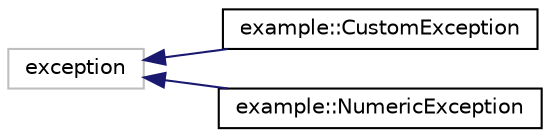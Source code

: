 digraph "Graphical Class Hierarchy"
{
  edge [fontname="Helvetica",fontsize="10",labelfontname="Helvetica",labelfontsize="10"];
  node [fontname="Helvetica",fontsize="10",shape=record];
  rankdir="LR";
  Node2 [label="exception",height=0.2,width=0.4,color="grey75", fillcolor="white", style="filled"];
  Node2 -> Node0 [dir="back",color="midnightblue",fontsize="10",style="solid",fontname="Helvetica"];
  Node0 [label="example::CustomException",height=0.2,width=0.4,color="black", fillcolor="white", style="filled",URL="$classexample_1_1CustomException.html"];
  Node2 -> Node4 [dir="back",color="midnightblue",fontsize="10",style="solid",fontname="Helvetica"];
  Node4 [label="example::NumericException",height=0.2,width=0.4,color="black", fillcolor="white", style="filled",URL="$classexample_1_1NumericException.html"];
}
